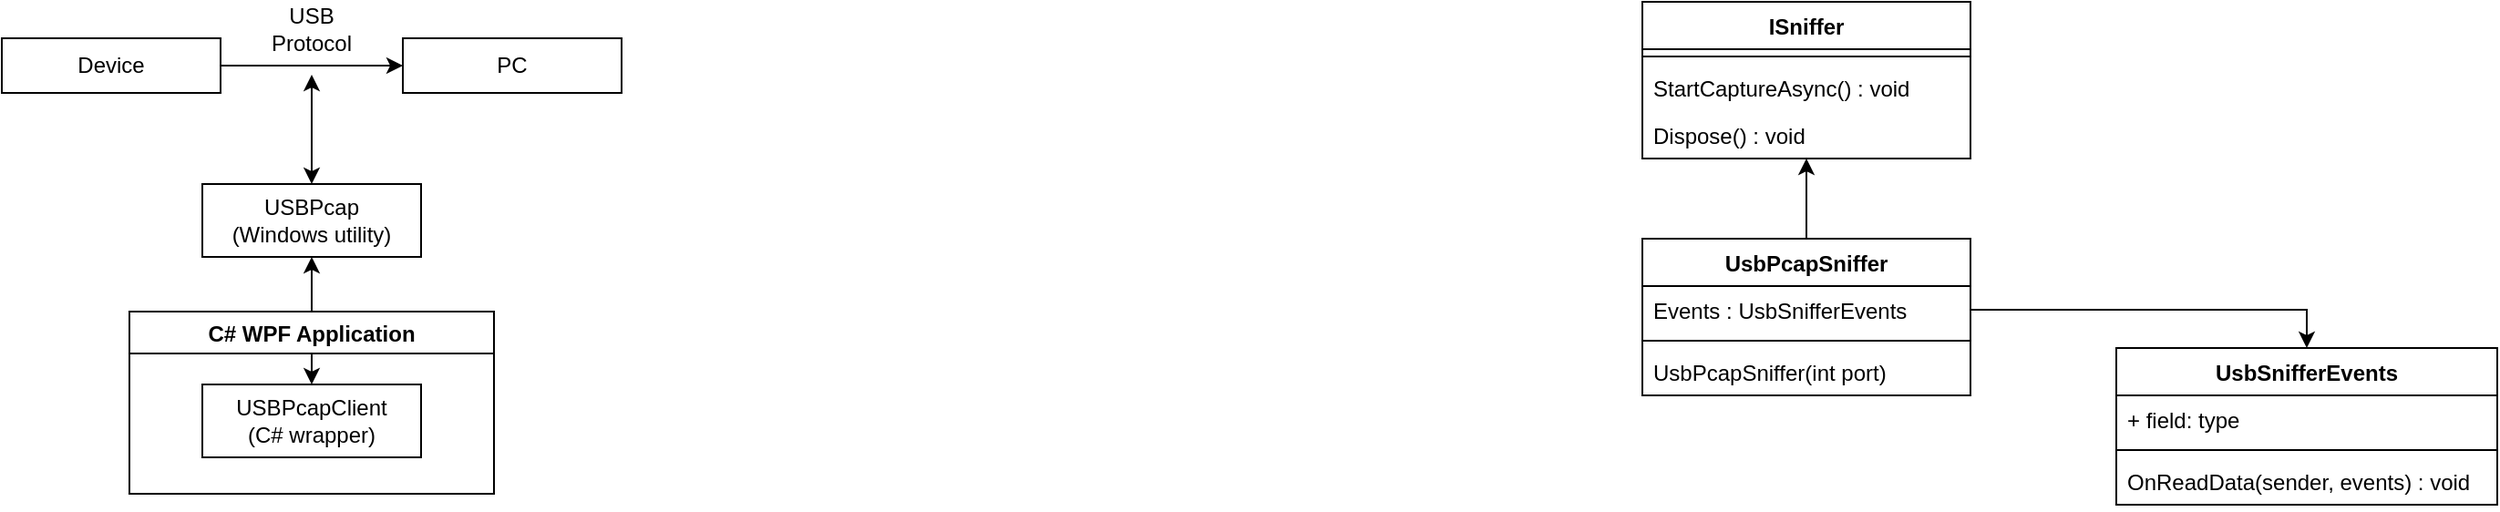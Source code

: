 <mxfile version="19.0.3" type="device"><diagram id="C5RBs43oDa-KdzZeNtuy" name="Page-1"><mxGraphModel dx="652" dy="482" grid="1" gridSize="10" guides="1" tooltips="1" connect="1" arrows="1" fold="1" page="1" pageScale="1" pageWidth="827" pageHeight="1169" math="0" shadow="0"><root><mxCell id="WIyWlLk6GJQsqaUBKTNV-0"/><mxCell id="WIyWlLk6GJQsqaUBKTNV-1" parent="WIyWlLk6GJQsqaUBKTNV-0"/><mxCell id="AXIpeXhy46W-q3om4-Ju-2" style="edgeStyle=orthogonalEdgeStyle;rounded=0;orthogonalLoop=1;jettySize=auto;html=1;exitX=1;exitY=0.5;exitDx=0;exitDy=0;entryX=0;entryY=0.5;entryDx=0;entryDy=0;" edge="1" parent="WIyWlLk6GJQsqaUBKTNV-1" source="AXIpeXhy46W-q3om4-Ju-0" target="AXIpeXhy46W-q3om4-Ju-1"><mxGeometry relative="1" as="geometry"><Array as="points"><mxPoint x="270" y="145"/><mxPoint x="270" y="145"/></Array></mxGeometry></mxCell><mxCell id="AXIpeXhy46W-q3om4-Ju-0" value="Device" style="rounded=0;whiteSpace=wrap;html=1;" vertex="1" parent="WIyWlLk6GJQsqaUBKTNV-1"><mxGeometry x="100" y="130" width="120" height="30" as="geometry"/></mxCell><mxCell id="AXIpeXhy46W-q3om4-Ju-1" value="PC" style="rounded=0;whiteSpace=wrap;html=1;" vertex="1" parent="WIyWlLk6GJQsqaUBKTNV-1"><mxGeometry x="320" y="130" width="120" height="30" as="geometry"/></mxCell><mxCell id="AXIpeXhy46W-q3om4-Ju-3" value="USB Protocol" style="text;html=1;strokeColor=none;fillColor=none;align=center;verticalAlign=middle;whiteSpace=wrap;rounded=0;" vertex="1" parent="WIyWlLk6GJQsqaUBKTNV-1"><mxGeometry x="240" y="110" width="60" height="30" as="geometry"/></mxCell><mxCell id="AXIpeXhy46W-q3om4-Ju-4" value="USBPcap &lt;br&gt;(Windows utility)" style="rounded=0;whiteSpace=wrap;html=1;" vertex="1" parent="WIyWlLk6GJQsqaUBKTNV-1"><mxGeometry x="210" y="210" width="120" height="40" as="geometry"/></mxCell><mxCell id="AXIpeXhy46W-q3om4-Ju-5" style="edgeStyle=orthogonalEdgeStyle;rounded=0;orthogonalLoop=1;jettySize=auto;html=1;exitX=0.5;exitY=1;exitDx=0;exitDy=0;" edge="1" parent="WIyWlLk6GJQsqaUBKTNV-1" source="AXIpeXhy46W-q3om4-Ju-4" target="AXIpeXhy46W-q3om4-Ju-4"><mxGeometry relative="1" as="geometry"/></mxCell><mxCell id="AXIpeXhy46W-q3om4-Ju-7" value="" style="endArrow=classic;startArrow=classic;html=1;rounded=0;exitX=0.5;exitY=0;exitDx=0;exitDy=0;" edge="1" parent="WIyWlLk6GJQsqaUBKTNV-1" source="AXIpeXhy46W-q3om4-Ju-4"><mxGeometry width="50" height="50" relative="1" as="geometry"><mxPoint x="380" y="310" as="sourcePoint"/><mxPoint x="270" y="150" as="targetPoint"/></mxGeometry></mxCell><mxCell id="AXIpeXhy46W-q3om4-Ju-9" value="" style="endArrow=classic;startArrow=classic;html=1;rounded=0;exitX=0.5;exitY=0;exitDx=0;exitDy=0;entryX=0.5;entryY=1;entryDx=0;entryDy=0;" edge="1" parent="WIyWlLk6GJQsqaUBKTNV-1" source="AXIpeXhy46W-q3om4-Ju-8" target="AXIpeXhy46W-q3om4-Ju-4"><mxGeometry width="50" height="50" relative="1" as="geometry"><mxPoint x="280" y="260" as="sourcePoint"/><mxPoint x="330" y="210" as="targetPoint"/></mxGeometry></mxCell><mxCell id="AXIpeXhy46W-q3om4-Ju-11" value="C# WPF Application" style="swimlane;" vertex="1" parent="WIyWlLk6GJQsqaUBKTNV-1"><mxGeometry x="170" y="280" width="200" height="100" as="geometry"/></mxCell><mxCell id="AXIpeXhy46W-q3om4-Ju-8" value="USBPcapClient&lt;br&gt;(C# wrapper)" style="rounded=0;whiteSpace=wrap;html=1;" vertex="1" parent="AXIpeXhy46W-q3om4-Ju-11"><mxGeometry x="40" y="40" width="120" height="40" as="geometry"/></mxCell><mxCell id="AXIpeXhy46W-q3om4-Ju-12" value="ISniffer" style="swimlane;fontStyle=1;align=center;verticalAlign=top;childLayout=stackLayout;horizontal=1;startSize=26;horizontalStack=0;resizeParent=1;resizeParentMax=0;resizeLast=0;collapsible=1;marginBottom=0;" vertex="1" parent="WIyWlLk6GJQsqaUBKTNV-1"><mxGeometry x="1000" y="110" width="180" height="86" as="geometry"/></mxCell><mxCell id="AXIpeXhy46W-q3om4-Ju-14" value="" style="line;strokeWidth=1;fillColor=none;align=left;verticalAlign=middle;spacingTop=-1;spacingLeft=3;spacingRight=3;rotatable=0;labelPosition=right;points=[];portConstraint=eastwest;" vertex="1" parent="AXIpeXhy46W-q3om4-Ju-12"><mxGeometry y="26" width="180" height="8" as="geometry"/></mxCell><mxCell id="AXIpeXhy46W-q3om4-Ju-15" value="StartCaptureAsync() : void" style="text;strokeColor=none;fillColor=none;align=left;verticalAlign=top;spacingLeft=4;spacingRight=4;overflow=hidden;rotatable=0;points=[[0,0.5],[1,0.5]];portConstraint=eastwest;" vertex="1" parent="AXIpeXhy46W-q3om4-Ju-12"><mxGeometry y="34" width="180" height="26" as="geometry"/></mxCell><mxCell id="AXIpeXhy46W-q3om4-Ju-30" value="Dispose() : void" style="text;strokeColor=none;fillColor=none;align=left;verticalAlign=top;spacingLeft=4;spacingRight=4;overflow=hidden;rotatable=0;points=[[0,0.5],[1,0.5]];portConstraint=eastwest;" vertex="1" parent="AXIpeXhy46W-q3om4-Ju-12"><mxGeometry y="60" width="180" height="26" as="geometry"/></mxCell><mxCell id="AXIpeXhy46W-q3om4-Ju-24" style="edgeStyle=orthogonalEdgeStyle;rounded=0;orthogonalLoop=1;jettySize=auto;html=1;exitX=0.5;exitY=0;exitDx=0;exitDy=0;" edge="1" parent="WIyWlLk6GJQsqaUBKTNV-1" source="AXIpeXhy46W-q3om4-Ju-20" target="AXIpeXhy46W-q3om4-Ju-12"><mxGeometry relative="1" as="geometry"/></mxCell><mxCell id="AXIpeXhy46W-q3om4-Ju-20" value="UsbPcapSniffer" style="swimlane;fontStyle=1;align=center;verticalAlign=top;childLayout=stackLayout;horizontal=1;startSize=26;horizontalStack=0;resizeParent=1;resizeParentMax=0;resizeLast=0;collapsible=1;marginBottom=0;" vertex="1" parent="WIyWlLk6GJQsqaUBKTNV-1"><mxGeometry x="1000" y="240" width="180" height="86" as="geometry"/></mxCell><mxCell id="AXIpeXhy46W-q3om4-Ju-21" value="Events : UsbSnifferEvents" style="text;strokeColor=none;fillColor=none;align=left;verticalAlign=top;spacingLeft=4;spacingRight=4;overflow=hidden;rotatable=0;points=[[0,0.5],[1,0.5]];portConstraint=eastwest;" vertex="1" parent="AXIpeXhy46W-q3om4-Ju-20"><mxGeometry y="26" width="180" height="26" as="geometry"/></mxCell><mxCell id="AXIpeXhy46W-q3om4-Ju-22" value="" style="line;strokeWidth=1;fillColor=none;align=left;verticalAlign=middle;spacingTop=-1;spacingLeft=3;spacingRight=3;rotatable=0;labelPosition=right;points=[];portConstraint=eastwest;" vertex="1" parent="AXIpeXhy46W-q3om4-Ju-20"><mxGeometry y="52" width="180" height="8" as="geometry"/></mxCell><mxCell id="AXIpeXhy46W-q3om4-Ju-23" value="UsbPcapSniffer(int port)" style="text;strokeColor=none;fillColor=none;align=left;verticalAlign=top;spacingLeft=4;spacingRight=4;overflow=hidden;rotatable=0;points=[[0,0.5],[1,0.5]];portConstraint=eastwest;" vertex="1" parent="AXIpeXhy46W-q3om4-Ju-20"><mxGeometry y="60" width="180" height="26" as="geometry"/></mxCell><mxCell id="AXIpeXhy46W-q3om4-Ju-25" value="UsbSnifferEvents" style="swimlane;fontStyle=1;align=center;verticalAlign=top;childLayout=stackLayout;horizontal=1;startSize=26;horizontalStack=0;resizeParent=1;resizeParentMax=0;resizeLast=0;collapsible=1;marginBottom=0;" vertex="1" parent="WIyWlLk6GJQsqaUBKTNV-1"><mxGeometry x="1260" y="300" width="209" height="86" as="geometry"/></mxCell><mxCell id="AXIpeXhy46W-q3om4-Ju-26" value="+ field: type" style="text;strokeColor=none;fillColor=none;align=left;verticalAlign=top;spacingLeft=4;spacingRight=4;overflow=hidden;rotatable=0;points=[[0,0.5],[1,0.5]];portConstraint=eastwest;" vertex="1" parent="AXIpeXhy46W-q3om4-Ju-25"><mxGeometry y="26" width="209" height="26" as="geometry"/></mxCell><mxCell id="AXIpeXhy46W-q3om4-Ju-27" value="" style="line;strokeWidth=1;fillColor=none;align=left;verticalAlign=middle;spacingTop=-1;spacingLeft=3;spacingRight=3;rotatable=0;labelPosition=right;points=[];portConstraint=eastwest;" vertex="1" parent="AXIpeXhy46W-q3om4-Ju-25"><mxGeometry y="52" width="209" height="8" as="geometry"/></mxCell><mxCell id="AXIpeXhy46W-q3om4-Ju-28" value="OnReadData(sender, events) : void" style="text;strokeColor=none;fillColor=none;align=left;verticalAlign=top;spacingLeft=4;spacingRight=4;overflow=hidden;rotatable=0;points=[[0,0.5],[1,0.5]];portConstraint=eastwest;" vertex="1" parent="AXIpeXhy46W-q3om4-Ju-25"><mxGeometry y="60" width="209" height="26" as="geometry"/></mxCell><mxCell id="AXIpeXhy46W-q3om4-Ju-29" style="edgeStyle=orthogonalEdgeStyle;rounded=0;orthogonalLoop=1;jettySize=auto;html=1;entryX=0.5;entryY=0;entryDx=0;entryDy=0;" edge="1" parent="WIyWlLk6GJQsqaUBKTNV-1" source="AXIpeXhy46W-q3om4-Ju-21" target="AXIpeXhy46W-q3om4-Ju-25"><mxGeometry relative="1" as="geometry"/></mxCell></root></mxGraphModel></diagram></mxfile>